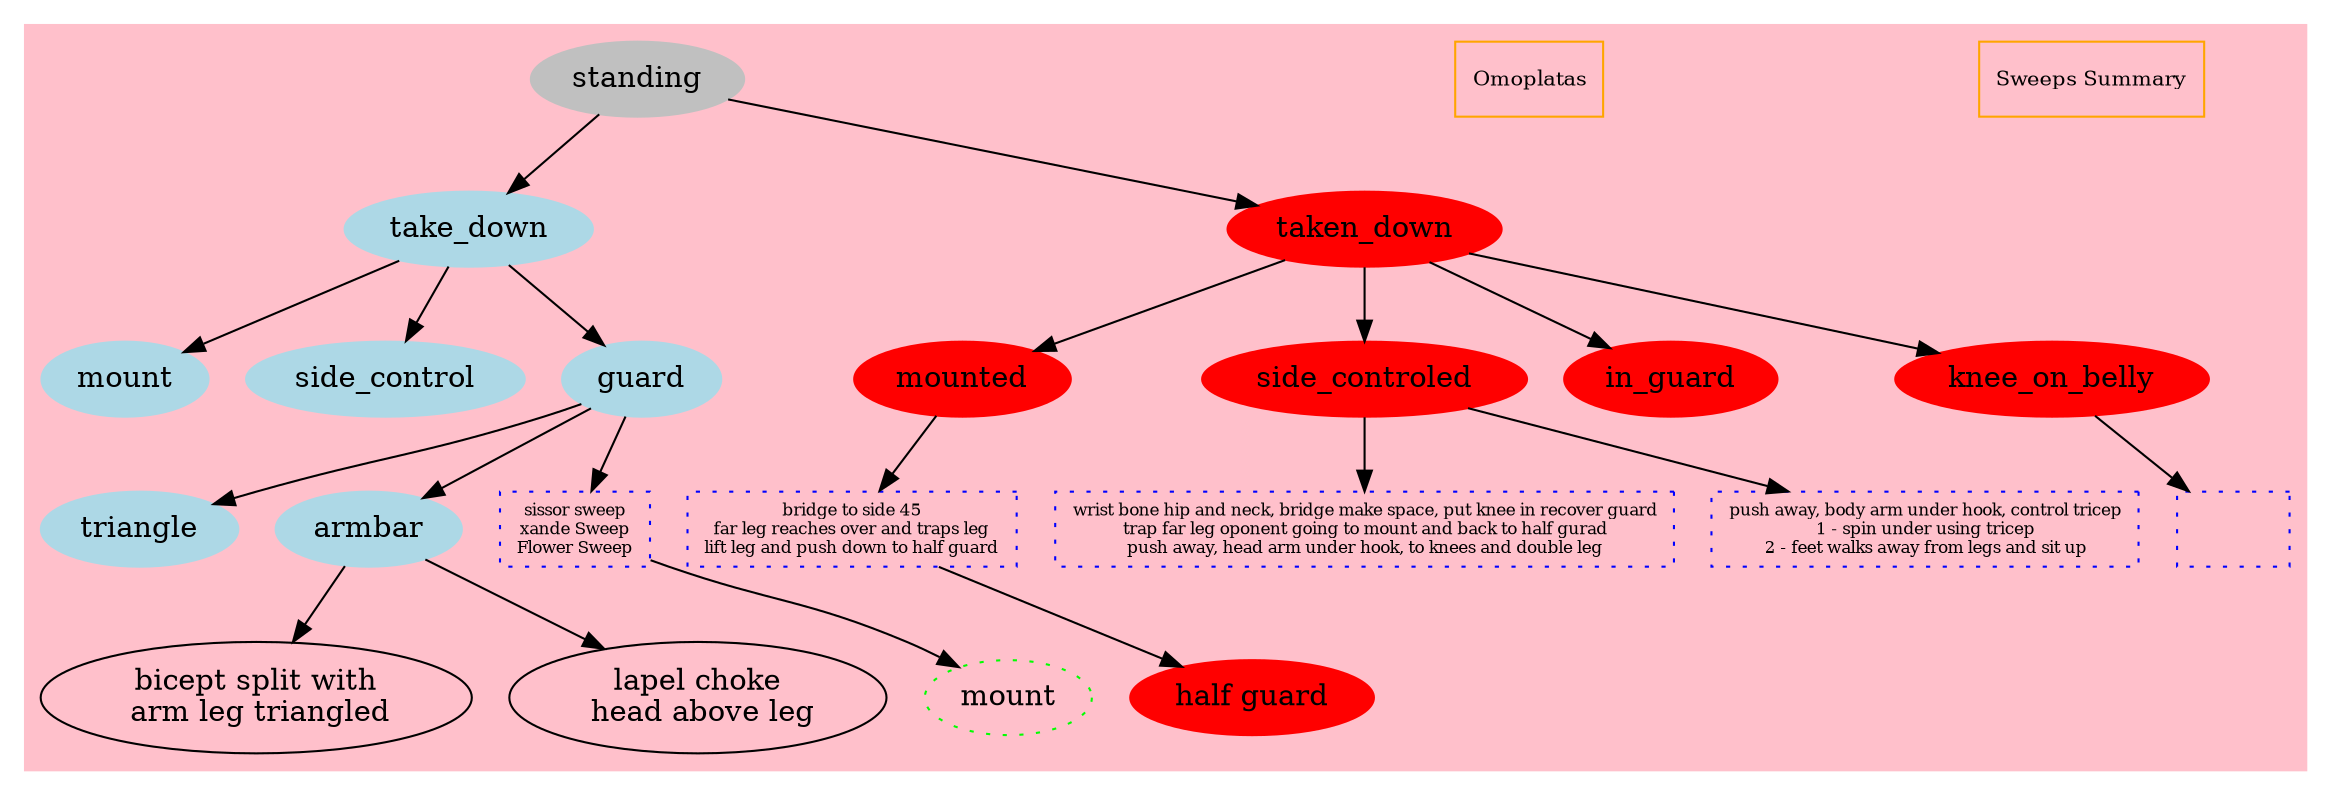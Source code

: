 digraph G {
    subgraph cluster0 {
        sweepsummary [
            href="https://www.youtube.com/watch?v=cxc6uoaso7Q", 
            shape=box,
            color=orange,
            fontsize=10, 
            label=< <table border="0" cellspacing="0" cellborder="0" cellpadding="0">
            <tr><td>Sweeps Summary</td></tr>
            </table> >
        ];  

        omoplata1 [
            href="https://www.youtube.com/watch?v=tfvEGtSCIRI", 
            shape=box,
            color=orange,
            fontsize=10, 
            label=< <table border="0" cellspacing="0" cellborder="0" cellpadding="0">
            <tr><td>Omoplatas</td></tr>
            </table> >
        ];  

        style=filled;
        color=pink;
        standing [style=filled,color=gray];
        standing -> take_down;
        standing-> taken_down;
        take_down [style=filled,color=lightblue];
        taken_down [style=filled,color=red];
        taken_down -> mounted;
        taken_down -> side_controled;
        taken_down -> in_guard;
        taken_down -> knee_on_belly;
        knee_on_belly [style=filled,color=red];
       knee_on_belly -> knee_on_bellyd;
        knee_on_bellyd [
            href="https://www.youtube.com/watch?v=S_vtppaNxoc", 
            shape=box,
            color=blue,
            style=dotted,
            fontsize=8, 
            label=< <table border="0" cellspacing="0" cellborder="0" cellpadding="0">
            <tr><td></td></tr>
            <tr><td></td></tr>
            <tr><td></td></tr>
            </table> >
        ];          mounted [style=filled,color=red];
        mounted -> halfguardd -> halfguard;
        halfguard [label="half guard",style=filled, color=red];
        halfguardd [
            href="https://www.youtube.com/watch?v=q2OAJF__P2w", 
            shape=box,
            color=blue,
            style=dotted,
            fontsize=8, 
            label=< <table border="0" cellspacing="0" cellborder="0" cellpadding="0">
            <tr><td>bridge to side 45</td></tr>
            <tr><td>far leg reaches over and traps leg</td></tr>
            <tr><td>lift leg and push down to half guard</td></tr>
            </table> >
        ];        
        side_controled [style=filled,color=red];
        side_controled -> side_controledd;
        side_controled -> side_controledd2;
        side_controledd [
            href="https://www.youtube.com/watch?v=S_vtppaNxoc", 
            shape=box,
            color=blue,
            style=dotted,
            fontsize=8, 
            label=< <table border="0" cellspacing="0" cellborder="0" cellpadding="0">
            <tr><td>wrist bone hip and neck, bridge make space, put knee in recover guard</td></tr>
            <tr><td>trap far leg oponent going to mount and back to half gurad</td></tr>
            <tr><td>push away, head arm under hook, to knees and double leg</td></tr>
            </table> >
        ];  
       side_controledd2 [
            href="https://www.youtube.com/watch?v=6ZKFobk8vOQ", 
            shape=box,
            color=blue,
            style=dotted,
            fontsize=8, 
            label=< <table border="0" cellspacing="0" cellborder="0" cellpadding="0">
            <tr><td>push away, body arm under hook, control tricep</td></tr>
            <tr><td>1 - spin under using tricep</td></tr>
            <tr><td>2 - feet walks away from legs and sit up</td></tr>
            </table> >
        ];        in_guard [style=filled,color=red];
        take_down -> mount;
        take_down -> side_control;
        take_down -> guard;
        mount [style=filled,color=lightblue];
        side_control [style=filled,color=lightblue];
        guard [style=filled,color=lightblue];
        guard -> triangle;
        triangle [style=filled,color=lightblue];
        guard -> armbar;
        armbar [style=filled,color=lightblue];
        guard -> sweepSissor -> mounte1;
        sweepSissor [
            href="https://www.youtube.com/watch?v=HHs1ftjayUw", 
            shape=box,
            color=blue,
            style=dotted,
            fontsize=8, 
            label=< <table border="0" cellspacing="0" cellborder="0" cellpadding="0">
            <tr><td>sissor sweep</td></tr>
            <tr><td>xande Sweep</td></tr>
            <tr><td>Flower Sweep</td></tr>
            </table> >
        ];
        mounte1 [style=dotted,color=green, label=mount];
        armbar -> ltr;
        ltr [label=<bicept split with<br/> arm leg triangled>];
        armbar -> choke
        choke [label=<lapel choke<br/> head above leg>];
    }
}